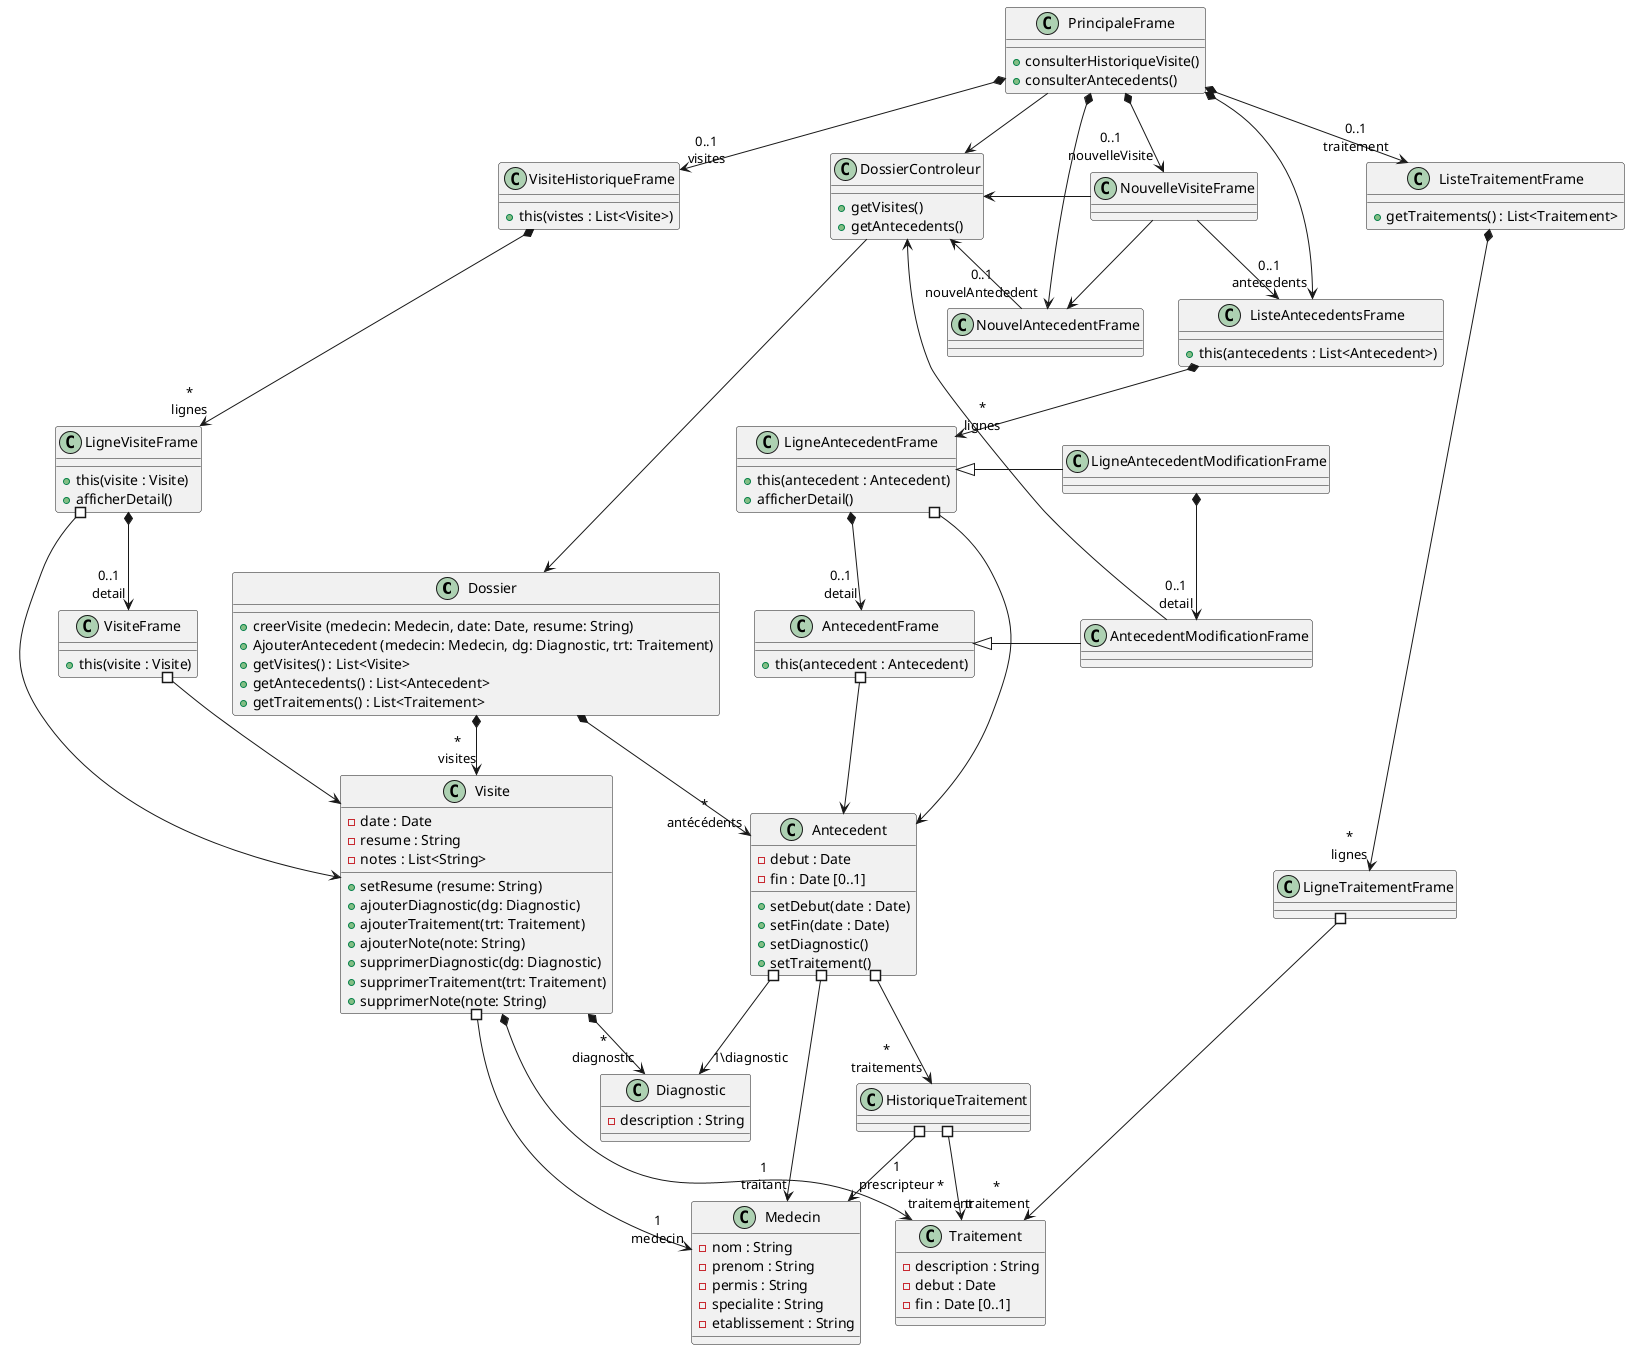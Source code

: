 @startuml

' classes model

class Dossier {
    + creerVisite (medecin: Medecin, date: Date, resume: String)
    + AjouterAntecedent (medecin: Medecin, dg: Diagnostic, trt: Traitement)
    + getVisites() : List<Visite>
    + getAntecedents() : List<Antecedent>
    + getTraitements() : List<Traitement>
}

class Visite {
    - date : Date
    - resume : String
    - notes : List<String>
    + setResume (resume: String)
    + ajouterDiagnostic(dg: Diagnostic)
    + ajouterTraitement(trt: Traitement)
    + ajouterNote(note: String)
    + supprimerDiagnostic(dg: Diagnostic)
    + supprimerTraitement(trt: Traitement)
    + supprimerNote(note: String)
}


class Antecedent {
    - debut : Date
    - fin : Date [0..1]
    + setDebut(date : Date)
    + setFin(date : Date)
    + setDiagnostic()
    + setTraitement()
}

class HistoriqueTraitement {

}

class Diagnostic {
    - description : String
}

class Traitement {
    - description : String
    - debut : Date
    - fin : Date [0..1]
}

class Medecin {
    - nom : String 
    - prenom : String
    - permis : String
    - specialite : String
    - etablissement : String
}

' classes IHM
class DossierControleur {
    + getVisites()
    + getAntecedents()

}

class PrincipaleFrame {
    + consulterHistoriqueVisite()
    + consulterAntecedents()
}

class VisiteHistoriqueFrame {
    + this(vistes : List<Visite>)
}

class LigneVisiteFrame {
    + this(visite : Visite)
    + afficherDetail()
}

class VisiteFrame {
    + this(visite : Visite)
}

class NouvelleVisiteFrame {
    
}

class ListeAntecedentsFrame {
    + this(antecedents : List<Antecedent>)
}

class LigneAntecedentFrame {
    + this(antecedent : Antecedent)
    + afficherDetail()
}

class AntecedentFrame {
    + this(antecedent : Antecedent)
}

class AntecedentModificationFrame {

}

class NouvelAntecedentFrame {
    
}

class LigneAntecedentModificationFrame {

}

class ListeTraitementFrame {
    + getTraitements() : List<Traitement>
}

class LigneTraitementFrame {

}

' associations

Dossier *--> "*\nvisites" Visite
Dossier *--> "*\nantécédents" Antecedent

Visite *--> "*\ndiagnostic" Diagnostic
Visite *--> "*\ntraitement" Traitement
Visite #--> "1\nmedecin" Medecin

Antecedent #--> "1\ntraitant" Medecin
Antecedent #--> "1\diagnostic" Diagnostic
Antecedent #--> "*\ntraitements" HistoriqueTraitement
HistoriqueTraitement #--> "*\ntraitement" Traitement
HistoriqueTraitement #--> "1\nprescripteur" Medecin

PrincipaleFrame --> DossierControleur
DossierControleur --> Dossier

PrincipaleFrame *-->"0..1\nvisites" VisiteHistoriqueFrame
PrincipaleFrame *--> "0..1\nnouvelleVisite"NouvelleVisiteFrame
PrincipaleFrame *--> "0..1\nantecedents"ListeAntecedentsFrame
PrincipaleFrame *--> "0..1\nnouvelAntededent"NouvelAntecedentFrame
PrincipaleFrame *--> "0..1\ntraitement"ListeTraitementFrame



VisiteHistoriqueFrame *--> "*\nlignes" LigneVisiteFrame
ListeAntecedentsFrame *--> "*\nlignes" LigneAntecedentFrame
LigneAntecedentFrame <|-  LigneAntecedentModificationFrame
AntecedentFrame <|- AntecedentModificationFrame 
ListeTraitementFrame *--> "*\nlignes" LigneTraitementFrame


LigneVisiteFrame *--> "0..1\ndetail"VisiteFrame
NouvelleVisiteFrame --> NouvelAntecedentFrame
NouvelleVisiteFrame --> ListeAntecedentsFrame
LigneAntecedentFrame *--> "0..1\ndetail"AntecedentFrame
LigneAntecedentModificationFrame *--> "0..1\ndetail"AntecedentModificationFrame

LigneAntecedentFrame #--> Antecedent
AntecedentFrame #--> Antecedent
LigneVisiteFrame #--> Visite
VisiteFrame #--> Visite
LigneTraitementFrame #-->Traitement


DossierControleur <- NouvelleVisiteFrame
DossierControleur <-- NouvelAntecedentFrame
DossierControleur <-- AntecedentModificationFrame


@enduml